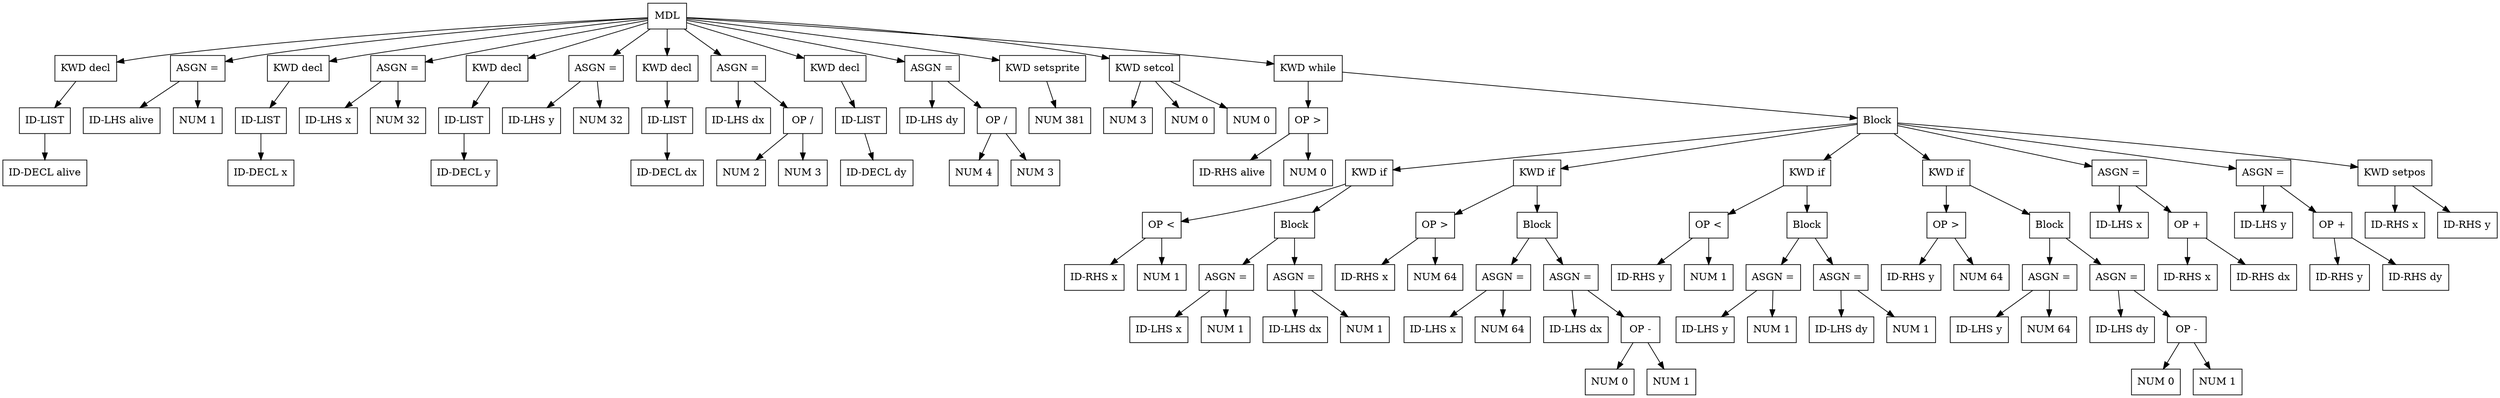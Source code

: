 digraph G {
node [shape = circle];
node94 [ uuid = "609770fb-7537-4184-b6ad-c7c4d1321462" shape = "record" label = "MDL " ];
node95 [ uuid = "c3bcbd0b-8d88-4ce8-9258-580ccda7b4a8" shape = "record" label = "KWD decl" ];
node96 [ uuid = "767ff139-8b28-4dec-983d-9bb241672434" shape = "record" label = "ID-LIST " ];
node97 [ uuid = "95987862-0398-4b79-a8c5-9b5eaff1ece3" shape = "record" label = "ID-DECL alive" ];
node96 -> node97;
node95 -> node96;
node94 -> node95;
node99 [ uuid = "aeebda89-f657-4143-94c4-3ce4693e0a2f" shape = "record" label = "ASGN =" ];
node98 [ uuid = "b8291108-3dfa-462f-a826-8bf72649627a" shape = "record" label = "ID-LHS alive" ];
node99 -> node98;
node100 [ uuid = "110e5996-d3a4-4656-b1a6-45b80a676885" shape = "record" label = "NUM 1" ];
node99 -> node100;
node94 -> node99;
node101 [ uuid = "f5a6336d-6e51-4d9d-b45e-e2da06dd0554" shape = "record" label = "KWD decl" ];
node102 [ uuid = "59f2fe6e-ece8-44d1-a1e1-6e91e561141b" shape = "record" label = "ID-LIST " ];
node103 [ uuid = "e9ae9e65-c508-4bfa-bb19-70f28d65517e" shape = "record" label = "ID-DECL x" ];
node102 -> node103;
node101 -> node102;
node94 -> node101;
node105 [ uuid = "32c37437-8616-4e62-b681-99171454865d" shape = "record" label = "ASGN =" ];
node104 [ uuid = "5f2e821a-f58c-4c43-a4d4-6297e410bfe6" shape = "record" label = "ID-LHS x" ];
node105 -> node104;
node106 [ uuid = "fb3f3576-cceb-4e4d-9667-90ac21ef96df" shape = "record" label = "NUM 32" ];
node105 -> node106;
node94 -> node105;
node107 [ uuid = "1d786e5e-4ac4-4f37-af7e-e28a4aee4f7b" shape = "record" label = "KWD decl" ];
node108 [ uuid = "73bd338a-0dd2-403f-a582-36cd817ddc6d" shape = "record" label = "ID-LIST " ];
node109 [ uuid = "6d41ab8d-66f2-4a7f-aa7c-726241aa0820" shape = "record" label = "ID-DECL y" ];
node108 -> node109;
node107 -> node108;
node94 -> node107;
node111 [ uuid = "21ece982-6eb2-4a2d-8751-1f4b69c77d8d" shape = "record" label = "ASGN =" ];
node110 [ uuid = "b4b761e9-7458-4512-b94c-831a5df38555" shape = "record" label = "ID-LHS y" ];
node111 -> node110;
node112 [ uuid = "cf27ecc1-3e7f-40eb-af99-ec52fc010124" shape = "record" label = "NUM 32" ];
node111 -> node112;
node94 -> node111;
node113 [ uuid = "f94e877e-3a2f-4a27-bb95-c842e01d34ea" shape = "record" label = "KWD decl" ];
node114 [ uuid = "78c079e8-4ded-48a6-9687-25450126c4eb" shape = "record" label = "ID-LIST " ];
node115 [ uuid = "176bae6e-a0f7-4927-a143-1af002eb81b7" shape = "record" label = "ID-DECL dx" ];
node114 -> node115;
node113 -> node114;
node94 -> node113;
node117 [ uuid = "6bfce270-5575-4b39-821a-4315c7c5cfe8" shape = "record" label = "ASGN =" ];
node116 [ uuid = "c4ad2da3-b88b-482e-b55d-3592a1ab476f" shape = "record" label = "ID-LHS dx" ];
node117 -> node116;
node119 [ uuid = "c32ac98a-72e0-46d3-86be-a26021f7dcba" shape = "record" label = "OP /" ];
node118 [ uuid = "3ef77d60-f70b-40cc-babe-a3ae24b33a12" shape = "record" label = "NUM 2" ];
node119 -> node118;
node120 [ uuid = "cbcdd729-5ed3-4ae0-a864-1d962d1ed935" shape = "record" label = "NUM 3" ];
node119 -> node120;
node117 -> node119;
node94 -> node117;
node121 [ uuid = "3ce7afc0-1ab0-490e-92f9-404029f3360e" shape = "record" label = "KWD decl" ];
node122 [ uuid = "7be222ce-8198-43ed-bcc6-acbf242efac3" shape = "record" label = "ID-LIST " ];
node123 [ uuid = "bbd6a5be-ecb5-4fa4-b9e5-e985763e81bf" shape = "record" label = "ID-DECL dy" ];
node122 -> node123;
node121 -> node122;
node94 -> node121;
node125 [ uuid = "fc14bfa9-a254-446e-879b-02a83fbb4232" shape = "record" label = "ASGN =" ];
node124 [ uuid = "d9ecf361-6ea8-4342-9955-3d0aecf6227f" shape = "record" label = "ID-LHS dy" ];
node125 -> node124;
node127 [ uuid = "3924c1e8-a81f-47eb-81d6-504ca6741310" shape = "record" label = "OP /" ];
node126 [ uuid = "02ea007e-5200-4694-b27d-873d32693b46" shape = "record" label = "NUM 4" ];
node127 -> node126;
node128 [ uuid = "ba0f90e7-8334-4a03-8b38-11989e461dc0" shape = "record" label = "NUM 3" ];
node127 -> node128;
node125 -> node127;
node94 -> node125;
node129 [ uuid = "a2c7d432-9bb8-4d91-bd55-99045c6f509a" shape = "record" label = "KWD setsprite" ];
node130 [ uuid = "abea2bc9-511a-4948-a6e7-9056be0e911c" shape = "record" label = "NUM 381" ];
node129 -> node130;
node94 -> node129;
node131 [ uuid = "e97086e9-5257-4560-a45f-7fa76fe16f07" shape = "record" label = "KWD setcol" ];
node132 [ uuid = "3441aa2c-ddf5-435c-9f1e-94ed9b2b6cee" shape = "record" label = "NUM 3" ];
node131 -> node132;
node133 [ uuid = "c24ecbbd-9d36-4b0f-b97b-55dad6e3501a" shape = "record" label = "NUM 0" ];
node131 -> node133;
node134 [ uuid = "450e0802-0eaf-4405-b301-6b1ad7164e73" shape = "record" label = "NUM 0" ];
node131 -> node134;
node94 -> node131;
node135 [ uuid = "65e8b523-54bf-4c95-906a-466515fdec8f" shape = "record" label = "KWD while" ];
node137 [ uuid = "ba635c55-2233-4949-95e1-6a6c0b1677bd" shape = "record" label = "OP \>" ];
node136 [ uuid = "839c57c2-e905-4462-877e-7ebcf6794c1e" shape = "record" label = "ID-RHS alive" ];
node137 -> node136;
node138 [ uuid = "adba1255-b447-472e-99ad-475f91fcae39" shape = "record" label = "NUM 0" ];
node137 -> node138;
node135 -> node137;
node139 [ uuid = "b6f53ee3-fb00-4ac1-99b7-107155c8c25e" shape = "record" label = "Block " ];
node140 [ uuid = "05a76c76-9bee-4dea-bacd-b6fdc2dbf2cc" shape = "record" label = "KWD if" ];
node142 [ uuid = "8a2c7f30-8b7b-4035-bffd-544589b9f848" shape = "record" label = "OP \<" ];
node141 [ uuid = "7561d9cb-4b35-4791-8deb-bdbd18c0e0ba" shape = "record" label = "ID-RHS x" ];
node142 -> node141;
node143 [ uuid = "f3e12dc7-6457-430b-87ac-20dde1478771" shape = "record" label = "NUM 1" ];
node142 -> node143;
node140 -> node142;
node144 [ uuid = "839aec28-b70f-40a3-8e04-f14359f104bc" shape = "record" label = "Block " ];
node146 [ uuid = "7274a7b6-c987-41ad-aa35-f4056bafbdef" shape = "record" label = "ASGN =" ];
node145 [ uuid = "d44aa552-02fd-49ea-a70a-92e2255cd919" shape = "record" label = "ID-LHS x" ];
node146 -> node145;
node147 [ uuid = "444c873e-ad28-4eae-8444-f5ebe8f88002" shape = "record" label = "NUM 1" ];
node146 -> node147;
node144 -> node146;
node149 [ uuid = "76b294f2-394b-4a27-a3b3-049b1a56056f" shape = "record" label = "ASGN =" ];
node148 [ uuid = "6631f630-fd75-4cc9-b8a7-e52ec410ebe7" shape = "record" label = "ID-LHS dx" ];
node149 -> node148;
node150 [ uuid = "cb28c8ec-ad16-42e9-8177-36ceca12ca61" shape = "record" label = "NUM 1" ];
node149 -> node150;
node144 -> node149;
node140 -> node144;
node139 -> node140;
node151 [ uuid = "1925a71c-25f8-497d-9f9e-96ea3cc73bbd" shape = "record" label = "KWD if" ];
node153 [ uuid = "1e22bd39-89d3-42a0-a931-61f21d21f7d4" shape = "record" label = "OP \>" ];
node152 [ uuid = "8945efdd-8ca5-41ab-8233-924c3c53a3d0" shape = "record" label = "ID-RHS x" ];
node153 -> node152;
node154 [ uuid = "5dc7f7fa-4177-43ab-b471-0280c66c07ad" shape = "record" label = "NUM 64" ];
node153 -> node154;
node151 -> node153;
node155 [ uuid = "2a2c7c44-87c4-4004-a748-7b680cb90e8c" shape = "record" label = "Block " ];
node157 [ uuid = "56e920cf-3346-4a99-bf1c-809acaa22ae5" shape = "record" label = "ASGN =" ];
node156 [ uuid = "975fa57e-feae-47c7-b92a-4ff3c9363fd6" shape = "record" label = "ID-LHS x" ];
node157 -> node156;
node158 [ uuid = "25ffd726-ee01-478d-941d-5c3a587b9843" shape = "record" label = "NUM 64" ];
node157 -> node158;
node155 -> node157;
node160 [ uuid = "4bbf1d21-bbe7-4f5e-9da5-7e26be97bae9" shape = "record" label = "ASGN =" ];
node159 [ uuid = "5bf86bee-6786-4059-9970-622d479d3e76" shape = "record" label = "ID-LHS dx" ];
node160 -> node159;
node162 [ uuid = "74ae8901-74ca-40f8-883f-769041de90ea" shape = "record" label = "OP -" ];
node161 [ uuid = "fe88e000-0aa4-4cd5-be80-3631f9452ac5" shape = "record" label = "NUM 0" ];
node162 -> node161;
node163 [ uuid = "f46cc67d-d599-482f-9684-bce02e2591e5" shape = "record" label = "NUM 1" ];
node162 -> node163;
node160 -> node162;
node155 -> node160;
node151 -> node155;
node139 -> node151;
node164 [ uuid = "f58bdfae-c98b-46c6-a846-815e82beddfb" shape = "record" label = "KWD if" ];
node166 [ uuid = "a1defb9c-528b-48ed-ac0d-63f9b329c941" shape = "record" label = "OP \<" ];
node165 [ uuid = "5a70d05e-7283-4ea2-922d-c8ebe475e138" shape = "record" label = "ID-RHS y" ];
node166 -> node165;
node167 [ uuid = "6caa893a-f469-46ce-9855-adee937ae003" shape = "record" label = "NUM 1" ];
node166 -> node167;
node164 -> node166;
node168 [ uuid = "c298ee85-9840-4cb7-aaf8-77382e485a29" shape = "record" label = "Block " ];
node170 [ uuid = "e2aa8cce-738d-41e9-92ce-a1e26e4ec371" shape = "record" label = "ASGN =" ];
node169 [ uuid = "4e4f8dce-bf30-4b4c-a955-6b879e41ebb6" shape = "record" label = "ID-LHS y" ];
node170 -> node169;
node171 [ uuid = "00dea462-353a-46d2-ad7b-4db034e5929b" shape = "record" label = "NUM 1" ];
node170 -> node171;
node168 -> node170;
node173 [ uuid = "22d41c4b-b847-4e1c-898b-446c3fe80284" shape = "record" label = "ASGN =" ];
node172 [ uuid = "8a8b42b5-55c4-43c1-89a8-841b8de3d446" shape = "record" label = "ID-LHS dy" ];
node173 -> node172;
node174 [ uuid = "d7b41fdc-5e36-4752-97ce-bc78edc98f08" shape = "record" label = "NUM 1" ];
node173 -> node174;
node168 -> node173;
node164 -> node168;
node139 -> node164;
node175 [ uuid = "6333c560-e6b9-4f77-9a23-f9f73fc4d167" shape = "record" label = "KWD if" ];
node177 [ uuid = "a2cc5d4f-05d9-4fef-b626-4f6542119097" shape = "record" label = "OP \>" ];
node176 [ uuid = "80fff9d1-0e9c-4a18-8b9b-9b3af00d6453" shape = "record" label = "ID-RHS y" ];
node177 -> node176;
node178 [ uuid = "35a1e772-c95b-4ff9-8e5a-0aa27fc81933" shape = "record" label = "NUM 64" ];
node177 -> node178;
node175 -> node177;
node179 [ uuid = "38cf8a96-ee8c-44b8-8e55-e254c8096df2" shape = "record" label = "Block " ];
node181 [ uuid = "25f5f48a-3467-4331-be78-658efe239ecf" shape = "record" label = "ASGN =" ];
node180 [ uuid = "4cebfbde-cfc0-41f4-94e5-f09b8f18d71b" shape = "record" label = "ID-LHS y" ];
node181 -> node180;
node182 [ uuid = "0c1a0013-c845-4210-84bc-bd67bb48a8aa" shape = "record" label = "NUM 64" ];
node181 -> node182;
node179 -> node181;
node184 [ uuid = "ef70626f-4872-428a-ac8f-c2f986bf70de" shape = "record" label = "ASGN =" ];
node183 [ uuid = "2224acd1-9e4f-40d5-af74-5874ece45530" shape = "record" label = "ID-LHS dy" ];
node184 -> node183;
node186 [ uuid = "c6b66c21-88f2-4f7d-a46c-29089d94636a" shape = "record" label = "OP -" ];
node185 [ uuid = "9688b241-fdc2-425b-8d4f-d591f1dc7b55" shape = "record" label = "NUM 0" ];
node186 -> node185;
node187 [ uuid = "8e64dda7-3686-4ea4-97f8-46cd750dba5b" shape = "record" label = "NUM 1" ];
node186 -> node187;
node184 -> node186;
node179 -> node184;
node175 -> node179;
node139 -> node175;
node189 [ uuid = "f3a0bad4-24e9-43ba-9f70-60ba675d8841" shape = "record" label = "ASGN =" ];
node188 [ uuid = "1754e7bc-dbb8-4112-b051-68ba8d80b0ff" shape = "record" label = "ID-LHS x" ];
node189 -> node188;
node191 [ uuid = "6a4c909a-929a-4a40-be68-7e53292a22a3" shape = "record" label = "OP +" ];
node190 [ uuid = "15061ea3-47b5-4dc8-86f6-d1c264ff3203" shape = "record" label = "ID-RHS x" ];
node191 -> node190;
node192 [ uuid = "70029fe4-72fc-4350-ac2c-75e5a9d650e2" shape = "record" label = "ID-RHS dx" ];
node191 -> node192;
node189 -> node191;
node139 -> node189;
node194 [ uuid = "299779ce-fce2-429b-ac20-ca5aa108367b" shape = "record" label = "ASGN =" ];
node193 [ uuid = "8477df91-f402-44d7-b646-362810556d32" shape = "record" label = "ID-LHS y" ];
node194 -> node193;
node196 [ uuid = "26dc1388-29d0-4e50-809b-7c3ae0990ebc" shape = "record" label = "OP +" ];
node195 [ uuid = "642107d2-0303-413d-87da-88f4aaeac954" shape = "record" label = "ID-RHS y" ];
node196 -> node195;
node197 [ uuid = "9d808dee-7e1e-47bb-91b5-643105535487" shape = "record" label = "ID-RHS dy" ];
node196 -> node197;
node194 -> node196;
node139 -> node194;
node198 [ uuid = "07f2bb46-4e62-47c4-b795-7e67d3e05d61" shape = "record" label = "KWD setpos" ];
node199 [ uuid = "3a088121-83fe-40c7-a781-9c3a91e01966" shape = "record" label = "ID-RHS x" ];
node198 -> node199;
node200 [ uuid = "01c5cf23-50be-4649-8421-14aee10e02fb" shape = "record" label = "ID-RHS y" ];
node198 -> node200;
node139 -> node198;
node135 -> node139;
node94 -> node135;
}

